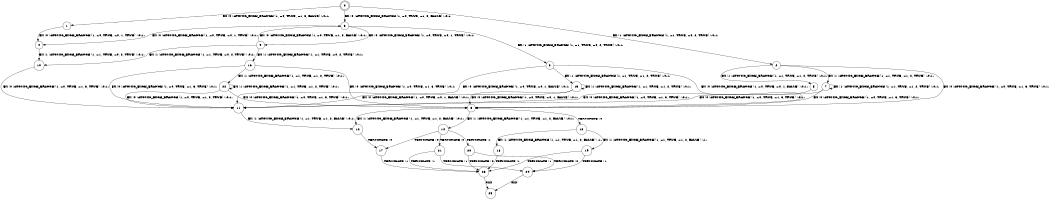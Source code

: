 digraph BCG {
size = "7, 10.5";
center = TRUE;
node [shape = circle];
0 [peripheries = 2];
0 -> 1 [label = "EX !0 !ATOMIC_EXCH_BRANCH (1, +0, TRUE, +1, 3, FALSE) !:0:1:"];
0 -> 2 [label = "EX !1 !ATOMIC_EXCH_BRANCH (1, +1, TRUE, +0, 2, TRUE) !:0:1:"];
0 -> 3 [label = "EX !0 !ATOMIC_EXCH_BRANCH (1, +0, TRUE, +1, 3, FALSE) !:0:1:"];
1 -> 4 [label = "EX !0 !ATOMIC_EXCH_BRANCH (1, +0, TRUE, +0, 1, TRUE) !:0:1:"];
2 -> 5 [label = "EX !1 !ATOMIC_EXCH_BRANCH (1, +1, TRUE, +1, 2, TRUE) !:0:1:"];
2 -> 6 [label = "EX !0 !ATOMIC_EXCH_BRANCH (1, +0, TRUE, +1, 3, TRUE) !:0:1:"];
2 -> 7 [label = "EX !1 !ATOMIC_EXCH_BRANCH (1, +1, TRUE, +1, 2, TRUE) !:0:1:"];
3 -> 4 [label = "EX !0 !ATOMIC_EXCH_BRANCH (1, +0, TRUE, +0, 1, TRUE) !:0:1:"];
3 -> 8 [label = "EX !1 !ATOMIC_EXCH_BRANCH (1, +1, TRUE, +0, 2, TRUE) !:0:1:"];
3 -> 9 [label = "EX !0 !ATOMIC_EXCH_BRANCH (1, +0, TRUE, +0, 1, TRUE) !:0:1:"];
4 -> 10 [label = "EX !1 !ATOMIC_EXCH_BRANCH (1, +1, TRUE, +0, 2, TRUE) !:0:1:"];
5 -> 11 [label = "EX !0 !ATOMIC_EXCH_BRANCH (1, +0, TRUE, +1, 3, TRUE) !:0:1:"];
6 -> 12 [label = "EX !1 !ATOMIC_EXCH_BRANCH (1, +1, TRUE, +1, 2, FALSE) !:0:1:"];
6 -> 13 [label = "TERMINATE !0"];
6 -> 14 [label = "EX !1 !ATOMIC_EXCH_BRANCH (1, +1, TRUE, +1, 2, FALSE) !:0:1:"];
7 -> 11 [label = "EX !0 !ATOMIC_EXCH_BRANCH (1, +0, TRUE, +1, 3, TRUE) !:0:1:"];
7 -> 6 [label = "EX !0 !ATOMIC_EXCH_BRANCH (1, +0, TRUE, +1, 3, TRUE) !:0:1:"];
7 -> 7 [label = "EX !1 !ATOMIC_EXCH_BRANCH (1, +1, TRUE, +1, 2, TRUE) !:0:1:"];
8 -> 11 [label = "EX !0 !ATOMIC_EXCH_BRANCH (1, +0, TRUE, +0, 1, FALSE) !:0:1:"];
8 -> 15 [label = "EX !1 !ATOMIC_EXCH_BRANCH (1, +1, TRUE, +1, 2, TRUE) !:0:1:"];
8 -> 6 [label = "EX !0 !ATOMIC_EXCH_BRANCH (1, +0, TRUE, +0, 1, FALSE) !:0:1:"];
9 -> 10 [label = "EX !1 !ATOMIC_EXCH_BRANCH (1, +1, TRUE, +0, 2, TRUE) !:0:1:"];
9 -> 16 [label = "EX !1 !ATOMIC_EXCH_BRANCH (1, +1, TRUE, +0, 2, TRUE) !:0:1:"];
9 -> 3 [label = "EX !0 !ATOMIC_EXCH_BRANCH (1, +0, TRUE, +1, 3, FALSE) !:0:1:"];
10 -> 11 [label = "EX !0 !ATOMIC_EXCH_BRANCH (1, +0, TRUE, +1, 3, TRUE) !:0:1:"];
11 -> 12 [label = "EX !1 !ATOMIC_EXCH_BRANCH (1, +1, TRUE, +1, 2, FALSE) !:0:1:"];
12 -> 17 [label = "TERMINATE !0"];
13 -> 18 [label = "EX !1 !ATOMIC_EXCH_BRANCH (1, +1, TRUE, +1, 2, FALSE) !:1:"];
13 -> 19 [label = "EX !1 !ATOMIC_EXCH_BRANCH (1, +1, TRUE, +1, 2, FALSE) !:1:"];
14 -> 17 [label = "TERMINATE !0"];
14 -> 20 [label = "TERMINATE !1"];
14 -> 21 [label = "TERMINATE !0"];
15 -> 11 [label = "EX !0 !ATOMIC_EXCH_BRANCH (1, +0, TRUE, +0, 1, FALSE) !:0:1:"];
15 -> 15 [label = "EX !1 !ATOMIC_EXCH_BRANCH (1, +1, TRUE, +1, 2, TRUE) !:0:1:"];
15 -> 6 [label = "EX !0 !ATOMIC_EXCH_BRANCH (1, +0, TRUE, +0, 1, FALSE) !:0:1:"];
16 -> 11 [label = "EX !0 !ATOMIC_EXCH_BRANCH (1, +0, TRUE, +1, 3, TRUE) !:0:1:"];
16 -> 22 [label = "EX !1 !ATOMIC_EXCH_BRANCH (1, +1, TRUE, +1, 2, TRUE) !:0:1:"];
16 -> 6 [label = "EX !0 !ATOMIC_EXCH_BRANCH (1, +0, TRUE, +1, 3, TRUE) !:0:1:"];
17 -> 23 [label = "TERMINATE !1"];
18 -> 23 [label = "TERMINATE !1"];
19 -> 23 [label = "TERMINATE !1"];
19 -> 24 [label = "TERMINATE !1"];
20 -> 23 [label = "TERMINATE !0"];
20 -> 24 [label = "TERMINATE !0"];
21 -> 23 [label = "TERMINATE !1"];
21 -> 24 [label = "TERMINATE !1"];
22 -> 11 [label = "EX !0 !ATOMIC_EXCH_BRANCH (1, +0, TRUE, +1, 3, TRUE) !:0:1:"];
22 -> 22 [label = "EX !1 !ATOMIC_EXCH_BRANCH (1, +1, TRUE, +1, 2, TRUE) !:0:1:"];
22 -> 6 [label = "EX !0 !ATOMIC_EXCH_BRANCH (1, +0, TRUE, +1, 3, TRUE) !:0:1:"];
23 -> 25 [label = "exit"];
24 -> 25 [label = "exit"];
}
